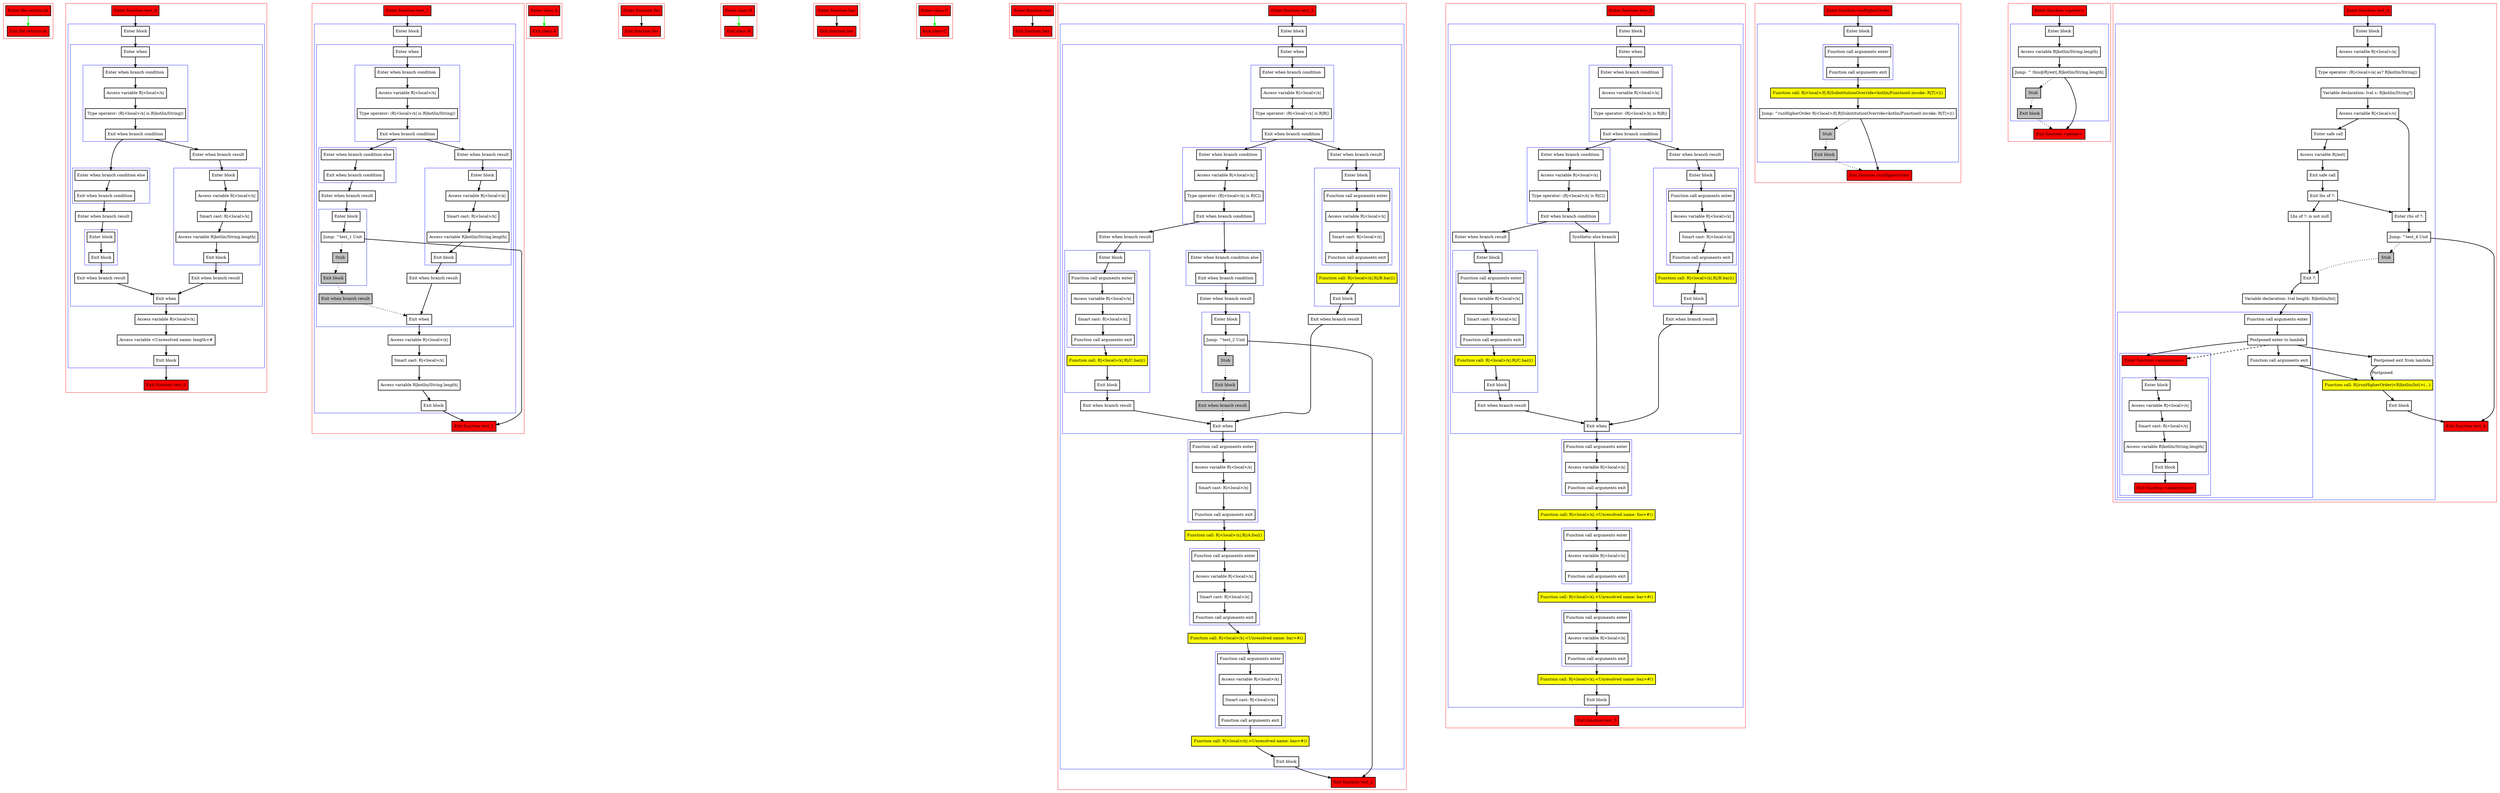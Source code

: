 digraph returns_kt {
    graph [nodesep=3]
    node [shape=box penwidth=2]
    edge [penwidth=2]

    subgraph cluster_0 {
        color=red
        0 [label="Enter file returns.kt" style="filled" fillcolor=red];
        1 [label="Exit file returns.kt" style="filled" fillcolor=red];
    }
    0 -> {1} [color=green];

    subgraph cluster_1 {
        color=red
        2 [label="Enter function test_0" style="filled" fillcolor=red];
        subgraph cluster_2 {
            color=blue
            3 [label="Enter block"];
            subgraph cluster_3 {
                color=blue
                4 [label="Enter when"];
                subgraph cluster_4 {
                    color=blue
                    5 [label="Enter when branch condition "];
                    6 [label="Access variable R|<local>/x|"];
                    7 [label="Type operator: (R|<local>/x| is R|kotlin/String|)"];
                    8 [label="Exit when branch condition"];
                }
                subgraph cluster_5 {
                    color=blue
                    9 [label="Enter when branch condition else"];
                    10 [label="Exit when branch condition"];
                }
                11 [label="Enter when branch result"];
                subgraph cluster_6 {
                    color=blue
                    12 [label="Enter block"];
                    13 [label="Exit block"];
                }
                14 [label="Exit when branch result"];
                15 [label="Enter when branch result"];
                subgraph cluster_7 {
                    color=blue
                    16 [label="Enter block"];
                    17 [label="Access variable R|<local>/x|"];
                    18 [label="Smart cast: R|<local>/x|"];
                    19 [label="Access variable R|kotlin/String.length|"];
                    20 [label="Exit block"];
                }
                21 [label="Exit when branch result"];
                22 [label="Exit when"];
            }
            23 [label="Access variable R|<local>/x|"];
            24 [label="Access variable <Unresolved name: length>#"];
            25 [label="Exit block"];
        }
        26 [label="Exit function test_0" style="filled" fillcolor=red];
    }
    2 -> {3};
    3 -> {4};
    4 -> {5};
    5 -> {6};
    6 -> {7};
    7 -> {8};
    8 -> {9 15};
    9 -> {10};
    10 -> {11};
    11 -> {12};
    12 -> {13};
    13 -> {14};
    14 -> {22};
    15 -> {16};
    16 -> {17};
    17 -> {18};
    18 -> {19};
    19 -> {20};
    20 -> {21};
    21 -> {22};
    22 -> {23};
    23 -> {24};
    24 -> {25};
    25 -> {26};

    subgraph cluster_8 {
        color=red
        27 [label="Enter function test_1" style="filled" fillcolor=red];
        subgraph cluster_9 {
            color=blue
            28 [label="Enter block"];
            subgraph cluster_10 {
                color=blue
                29 [label="Enter when"];
                subgraph cluster_11 {
                    color=blue
                    30 [label="Enter when branch condition "];
                    31 [label="Access variable R|<local>/x|"];
                    32 [label="Type operator: (R|<local>/x| is R|kotlin/String|)"];
                    33 [label="Exit when branch condition"];
                }
                subgraph cluster_12 {
                    color=blue
                    34 [label="Enter when branch condition else"];
                    35 [label="Exit when branch condition"];
                }
                36 [label="Enter when branch result"];
                subgraph cluster_13 {
                    color=blue
                    37 [label="Enter block"];
                    38 [label="Jump: ^test_1 Unit"];
                    39 [label="Stub" style="filled" fillcolor=gray];
                    40 [label="Exit block" style="filled" fillcolor=gray];
                }
                41 [label="Exit when branch result" style="filled" fillcolor=gray];
                42 [label="Enter when branch result"];
                subgraph cluster_14 {
                    color=blue
                    43 [label="Enter block"];
                    44 [label="Access variable R|<local>/x|"];
                    45 [label="Smart cast: R|<local>/x|"];
                    46 [label="Access variable R|kotlin/String.length|"];
                    47 [label="Exit block"];
                }
                48 [label="Exit when branch result"];
                49 [label="Exit when"];
            }
            50 [label="Access variable R|<local>/x|"];
            51 [label="Smart cast: R|<local>/x|"];
            52 [label="Access variable R|kotlin/String.length|"];
            53 [label="Exit block"];
        }
        54 [label="Exit function test_1" style="filled" fillcolor=red];
    }
    27 -> {28};
    28 -> {29};
    29 -> {30};
    30 -> {31};
    31 -> {32};
    32 -> {33};
    33 -> {34 42};
    34 -> {35};
    35 -> {36};
    36 -> {37};
    37 -> {38};
    38 -> {54};
    38 -> {39} [style=dotted];
    39 -> {40} [style=dotted];
    40 -> {41} [style=dotted];
    41 -> {49} [style=dotted];
    42 -> {43};
    43 -> {44};
    44 -> {45};
    45 -> {46};
    46 -> {47};
    47 -> {48};
    48 -> {49};
    49 -> {50};
    50 -> {51};
    51 -> {52};
    52 -> {53};
    53 -> {54};

    subgraph cluster_15 {
        color=red
        55 [label="Enter class A" style="filled" fillcolor=red];
        56 [label="Exit class A" style="filled" fillcolor=red];
    }
    55 -> {56} [color=green];

    subgraph cluster_16 {
        color=red
        57 [label="Enter function foo" style="filled" fillcolor=red];
        58 [label="Exit function foo" style="filled" fillcolor=red];
    }
    57 -> {58};

    subgraph cluster_17 {
        color=red
        59 [label="Enter class B" style="filled" fillcolor=red];
        60 [label="Exit class B" style="filled" fillcolor=red];
    }
    59 -> {60} [color=green];

    subgraph cluster_18 {
        color=red
        61 [label="Enter function bar" style="filled" fillcolor=red];
        62 [label="Exit function bar" style="filled" fillcolor=red];
    }
    61 -> {62};

    subgraph cluster_19 {
        color=red
        63 [label="Enter class C" style="filled" fillcolor=red];
        64 [label="Exit class C" style="filled" fillcolor=red];
    }
    63 -> {64} [color=green];

    subgraph cluster_20 {
        color=red
        65 [label="Enter function baz" style="filled" fillcolor=red];
        66 [label="Exit function baz" style="filled" fillcolor=red];
    }
    65 -> {66};

    subgraph cluster_21 {
        color=red
        67 [label="Enter function test_2" style="filled" fillcolor=red];
        subgraph cluster_22 {
            color=blue
            68 [label="Enter block"];
            subgraph cluster_23 {
                color=blue
                69 [label="Enter when"];
                subgraph cluster_24 {
                    color=blue
                    70 [label="Enter when branch condition "];
                    71 [label="Access variable R|<local>/x|"];
                    72 [label="Type operator: (R|<local>/x| is R|B|)"];
                    73 [label="Exit when branch condition"];
                }
                subgraph cluster_25 {
                    color=blue
                    74 [label="Enter when branch condition "];
                    75 [label="Access variable R|<local>/x|"];
                    76 [label="Type operator: (R|<local>/x| is R|C|)"];
                    77 [label="Exit when branch condition"];
                }
                subgraph cluster_26 {
                    color=blue
                    78 [label="Enter when branch condition else"];
                    79 [label="Exit when branch condition"];
                }
                80 [label="Enter when branch result"];
                subgraph cluster_27 {
                    color=blue
                    81 [label="Enter block"];
                    82 [label="Jump: ^test_2 Unit"];
                    83 [label="Stub" style="filled" fillcolor=gray];
                    84 [label="Exit block" style="filled" fillcolor=gray];
                }
                85 [label="Exit when branch result" style="filled" fillcolor=gray];
                86 [label="Enter when branch result"];
                subgraph cluster_28 {
                    color=blue
                    87 [label="Enter block"];
                    subgraph cluster_29 {
                        color=blue
                        88 [label="Function call arguments enter"];
                        89 [label="Access variable R|<local>/x|"];
                        90 [label="Smart cast: R|<local>/x|"];
                        91 [label="Function call arguments exit"];
                    }
                    92 [label="Function call: R|<local>/x|.R|/C.baz|()" style="filled" fillcolor=yellow];
                    93 [label="Exit block"];
                }
                94 [label="Exit when branch result"];
                95 [label="Enter when branch result"];
                subgraph cluster_30 {
                    color=blue
                    96 [label="Enter block"];
                    subgraph cluster_31 {
                        color=blue
                        97 [label="Function call arguments enter"];
                        98 [label="Access variable R|<local>/x|"];
                        99 [label="Smart cast: R|<local>/x|"];
                        100 [label="Function call arguments exit"];
                    }
                    101 [label="Function call: R|<local>/x|.R|/B.bar|()" style="filled" fillcolor=yellow];
                    102 [label="Exit block"];
                }
                103 [label="Exit when branch result"];
                104 [label="Exit when"];
            }
            subgraph cluster_32 {
                color=blue
                105 [label="Function call arguments enter"];
                106 [label="Access variable R|<local>/x|"];
                107 [label="Smart cast: R|<local>/x|"];
                108 [label="Function call arguments exit"];
            }
            109 [label="Function call: R|<local>/x|.R|/A.foo|()" style="filled" fillcolor=yellow];
            subgraph cluster_33 {
                color=blue
                110 [label="Function call arguments enter"];
                111 [label="Access variable R|<local>/x|"];
                112 [label="Smart cast: R|<local>/x|"];
                113 [label="Function call arguments exit"];
            }
            114 [label="Function call: R|<local>/x|.<Unresolved name: bar>#()" style="filled" fillcolor=yellow];
            subgraph cluster_34 {
                color=blue
                115 [label="Function call arguments enter"];
                116 [label="Access variable R|<local>/x|"];
                117 [label="Smart cast: R|<local>/x|"];
                118 [label="Function call arguments exit"];
            }
            119 [label="Function call: R|<local>/x|.<Unresolved name: baz>#()" style="filled" fillcolor=yellow];
            120 [label="Exit block"];
        }
        121 [label="Exit function test_2" style="filled" fillcolor=red];
    }
    67 -> {68};
    68 -> {69};
    69 -> {70};
    70 -> {71};
    71 -> {72};
    72 -> {73};
    73 -> {74 95};
    74 -> {75};
    75 -> {76};
    76 -> {77};
    77 -> {78 86};
    78 -> {79};
    79 -> {80};
    80 -> {81};
    81 -> {82};
    82 -> {121};
    82 -> {83} [style=dotted];
    83 -> {84} [style=dotted];
    84 -> {85} [style=dotted];
    85 -> {104} [style=dotted];
    86 -> {87};
    87 -> {88};
    88 -> {89};
    89 -> {90};
    90 -> {91};
    91 -> {92};
    92 -> {93};
    93 -> {94};
    94 -> {104};
    95 -> {96};
    96 -> {97};
    97 -> {98};
    98 -> {99};
    99 -> {100};
    100 -> {101};
    101 -> {102};
    102 -> {103};
    103 -> {104};
    104 -> {105};
    105 -> {106};
    106 -> {107};
    107 -> {108};
    108 -> {109};
    109 -> {110};
    110 -> {111};
    111 -> {112};
    112 -> {113};
    113 -> {114};
    114 -> {115};
    115 -> {116};
    116 -> {117};
    117 -> {118};
    118 -> {119};
    119 -> {120};
    120 -> {121};

    subgraph cluster_35 {
        color=red
        122 [label="Enter function test_3" style="filled" fillcolor=red];
        subgraph cluster_36 {
            color=blue
            123 [label="Enter block"];
            subgraph cluster_37 {
                color=blue
                124 [label="Enter when"];
                subgraph cluster_38 {
                    color=blue
                    125 [label="Enter when branch condition "];
                    126 [label="Access variable R|<local>/x|"];
                    127 [label="Type operator: (R|<local>/x| is R|B|)"];
                    128 [label="Exit when branch condition"];
                }
                subgraph cluster_39 {
                    color=blue
                    129 [label="Enter when branch condition "];
                    130 [label="Access variable R|<local>/x|"];
                    131 [label="Type operator: (R|<local>/x| is R|C|)"];
                    132 [label="Exit when branch condition"];
                }
                133 [label="Synthetic else branch"];
                134 [label="Enter when branch result"];
                subgraph cluster_40 {
                    color=blue
                    135 [label="Enter block"];
                    subgraph cluster_41 {
                        color=blue
                        136 [label="Function call arguments enter"];
                        137 [label="Access variable R|<local>/x|"];
                        138 [label="Smart cast: R|<local>/x|"];
                        139 [label="Function call arguments exit"];
                    }
                    140 [label="Function call: R|<local>/x|.R|/C.baz|()" style="filled" fillcolor=yellow];
                    141 [label="Exit block"];
                }
                142 [label="Exit when branch result"];
                143 [label="Enter when branch result"];
                subgraph cluster_42 {
                    color=blue
                    144 [label="Enter block"];
                    subgraph cluster_43 {
                        color=blue
                        145 [label="Function call arguments enter"];
                        146 [label="Access variable R|<local>/x|"];
                        147 [label="Smart cast: R|<local>/x|"];
                        148 [label="Function call arguments exit"];
                    }
                    149 [label="Function call: R|<local>/x|.R|/B.bar|()" style="filled" fillcolor=yellow];
                    150 [label="Exit block"];
                }
                151 [label="Exit when branch result"];
                152 [label="Exit when"];
            }
            subgraph cluster_44 {
                color=blue
                153 [label="Function call arguments enter"];
                154 [label="Access variable R|<local>/x|"];
                155 [label="Function call arguments exit"];
            }
            156 [label="Function call: R|<local>/x|.<Unresolved name: foo>#()" style="filled" fillcolor=yellow];
            subgraph cluster_45 {
                color=blue
                157 [label="Function call arguments enter"];
                158 [label="Access variable R|<local>/x|"];
                159 [label="Function call arguments exit"];
            }
            160 [label="Function call: R|<local>/x|.<Unresolved name: bar>#()" style="filled" fillcolor=yellow];
            subgraph cluster_46 {
                color=blue
                161 [label="Function call arguments enter"];
                162 [label="Access variable R|<local>/x|"];
                163 [label="Function call arguments exit"];
            }
            164 [label="Function call: R|<local>/x|.<Unresolved name: baz>#()" style="filled" fillcolor=yellow];
            165 [label="Exit block"];
        }
        166 [label="Exit function test_3" style="filled" fillcolor=red];
    }
    122 -> {123};
    123 -> {124};
    124 -> {125};
    125 -> {126};
    126 -> {127};
    127 -> {128};
    128 -> {129 143};
    129 -> {130};
    130 -> {131};
    131 -> {132};
    132 -> {133 134};
    133 -> {152};
    134 -> {135};
    135 -> {136};
    136 -> {137};
    137 -> {138};
    138 -> {139};
    139 -> {140};
    140 -> {141};
    141 -> {142};
    142 -> {152};
    143 -> {144};
    144 -> {145};
    145 -> {146};
    146 -> {147};
    147 -> {148};
    148 -> {149};
    149 -> {150};
    150 -> {151};
    151 -> {152};
    152 -> {153};
    153 -> {154};
    154 -> {155};
    155 -> {156};
    156 -> {157};
    157 -> {158};
    158 -> {159};
    159 -> {160};
    160 -> {161};
    161 -> {162};
    162 -> {163};
    163 -> {164};
    164 -> {165};
    165 -> {166};

    subgraph cluster_47 {
        color=red
        167 [label="Enter function runHigherOrder" style="filled" fillcolor=red];
        subgraph cluster_48 {
            color=blue
            168 [label="Enter block"];
            subgraph cluster_49 {
                color=blue
                169 [label="Function call arguments enter"];
                170 [label="Function call arguments exit"];
            }
            171 [label="Function call: R|<local>/f|.R|SubstitutionOverride<kotlin/Function0.invoke: R|T|>|()" style="filled" fillcolor=yellow];
            172 [label="Jump: ^runHigherOrder R|<local>/f|.R|SubstitutionOverride<kotlin/Function0.invoke: R|T|>|()"];
            173 [label="Stub" style="filled" fillcolor=gray];
            174 [label="Exit block" style="filled" fillcolor=gray];
        }
        175 [label="Exit function runHigherOrder" style="filled" fillcolor=red];
    }
    167 -> {168};
    168 -> {169};
    169 -> {170};
    170 -> {171};
    171 -> {172};
    172 -> {175};
    172 -> {173} [style=dotted];
    173 -> {174} [style=dotted];
    174 -> {175} [style=dotted];

    subgraph cluster_50 {
        color=red
        176 [label="Enter function <getter>" style="filled" fillcolor=red];
        subgraph cluster_51 {
            color=blue
            177 [label="Enter block"];
            178 [label="Access variable R|kotlin/String.length|"];
            179 [label="Jump: ^ this@R|/ext|.R|kotlin/String.length|"];
            180 [label="Stub" style="filled" fillcolor=gray];
            181 [label="Exit block" style="filled" fillcolor=gray];
        }
        182 [label="Exit function <getter>" style="filled" fillcolor=red];
    }
    176 -> {177};
    177 -> {178};
    178 -> {179};
    179 -> {182};
    179 -> {180} [style=dotted];
    180 -> {181} [style=dotted];
    181 -> {182} [style=dotted];

    subgraph cluster_52 {
        color=red
        183 [label="Enter function test_4" style="filled" fillcolor=red];
        subgraph cluster_53 {
            color=blue
            184 [label="Enter block"];
            185 [label="Access variable R|<local>/a|"];
            186 [label="Type operator: (R|<local>/a| as? R|kotlin/String|)"];
            187 [label="Variable declaration: lval s: R|kotlin/String?|"];
            188 [label="Access variable R|<local>/s|"];
            189 [label="Enter safe call"];
            190 [label="Access variable R|/ext|"];
            191 [label="Exit safe call"];
            192 [label="Exit lhs of ?:"];
            193 [label="Enter rhs of ?:"];
            194 [label="Jump: ^test_4 Unit"];
            195 [label="Stub" style="filled" fillcolor=gray];
            196 [label="Lhs of ?: is not null"];
            197 [label="Exit ?:"];
            198 [label="Variable declaration: lval length: R|kotlin/Int|"];
            subgraph cluster_54 {
                color=blue
                199 [label="Function call arguments enter"];
                200 [label="Postponed enter to lambda"];
                subgraph cluster_55 {
                    color=blue
                    201 [label="Enter function <anonymous>" style="filled" fillcolor=red];
                    subgraph cluster_56 {
                        color=blue
                        202 [label="Enter block"];
                        203 [label="Access variable R|<local>/s|"];
                        204 [label="Smart cast: R|<local>/s|"];
                        205 [label="Access variable R|kotlin/String.length|"];
                        206 [label="Exit block"];
                    }
                    207 [label="Exit function <anonymous>" style="filled" fillcolor=red];
                }
                208 [label="Function call arguments exit"];
            }
            209 [label="Postponed exit from lambda"];
            210 [label="Function call: R|/runHigherOrder|<R|kotlin/Int|>(...)" style="filled" fillcolor=yellow];
            211 [label="Exit block"];
        }
        212 [label="Exit function test_4" style="filled" fillcolor=red];
    }
    183 -> {184};
    184 -> {185};
    185 -> {186};
    186 -> {187};
    187 -> {188};
    188 -> {189 193};
    189 -> {190};
    190 -> {191};
    191 -> {192};
    192 -> {193 196};
    193 -> {194};
    194 -> {212};
    194 -> {195} [style=dotted];
    195 -> {197} [style=dotted];
    196 -> {197};
    197 -> {198};
    198 -> {199};
    199 -> {200};
    200 -> {201 208 209};
    200 -> {201} [style=dashed];
    201 -> {202};
    202 -> {203};
    203 -> {204};
    204 -> {205};
    205 -> {206};
    206 -> {207};
    208 -> {210};
    209 -> {210} [label="Postponed"];
    210 -> {211};
    211 -> {212};

}
